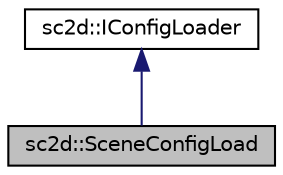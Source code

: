 digraph "sc2d::SceneConfigLoad"
{
  edge [fontname="Helvetica",fontsize="10",labelfontname="Helvetica",labelfontsize="10"];
  node [fontname="Helvetica",fontsize="10",shape=record];
  Node2 [label="sc2d::SceneConfigLoad",height=0.2,width=0.4,color="black", fillcolor="grey75", style="filled", fontcolor="black"];
  Node3 -> Node2 [dir="back",color="midnightblue",fontsize="10",style="solid"];
  Node3 [label="sc2d::IConfigLoader",height=0.2,width=0.4,color="black", fillcolor="white", style="filled",URL="$structsc2d_1_1IConfigLoader.html"];
}
